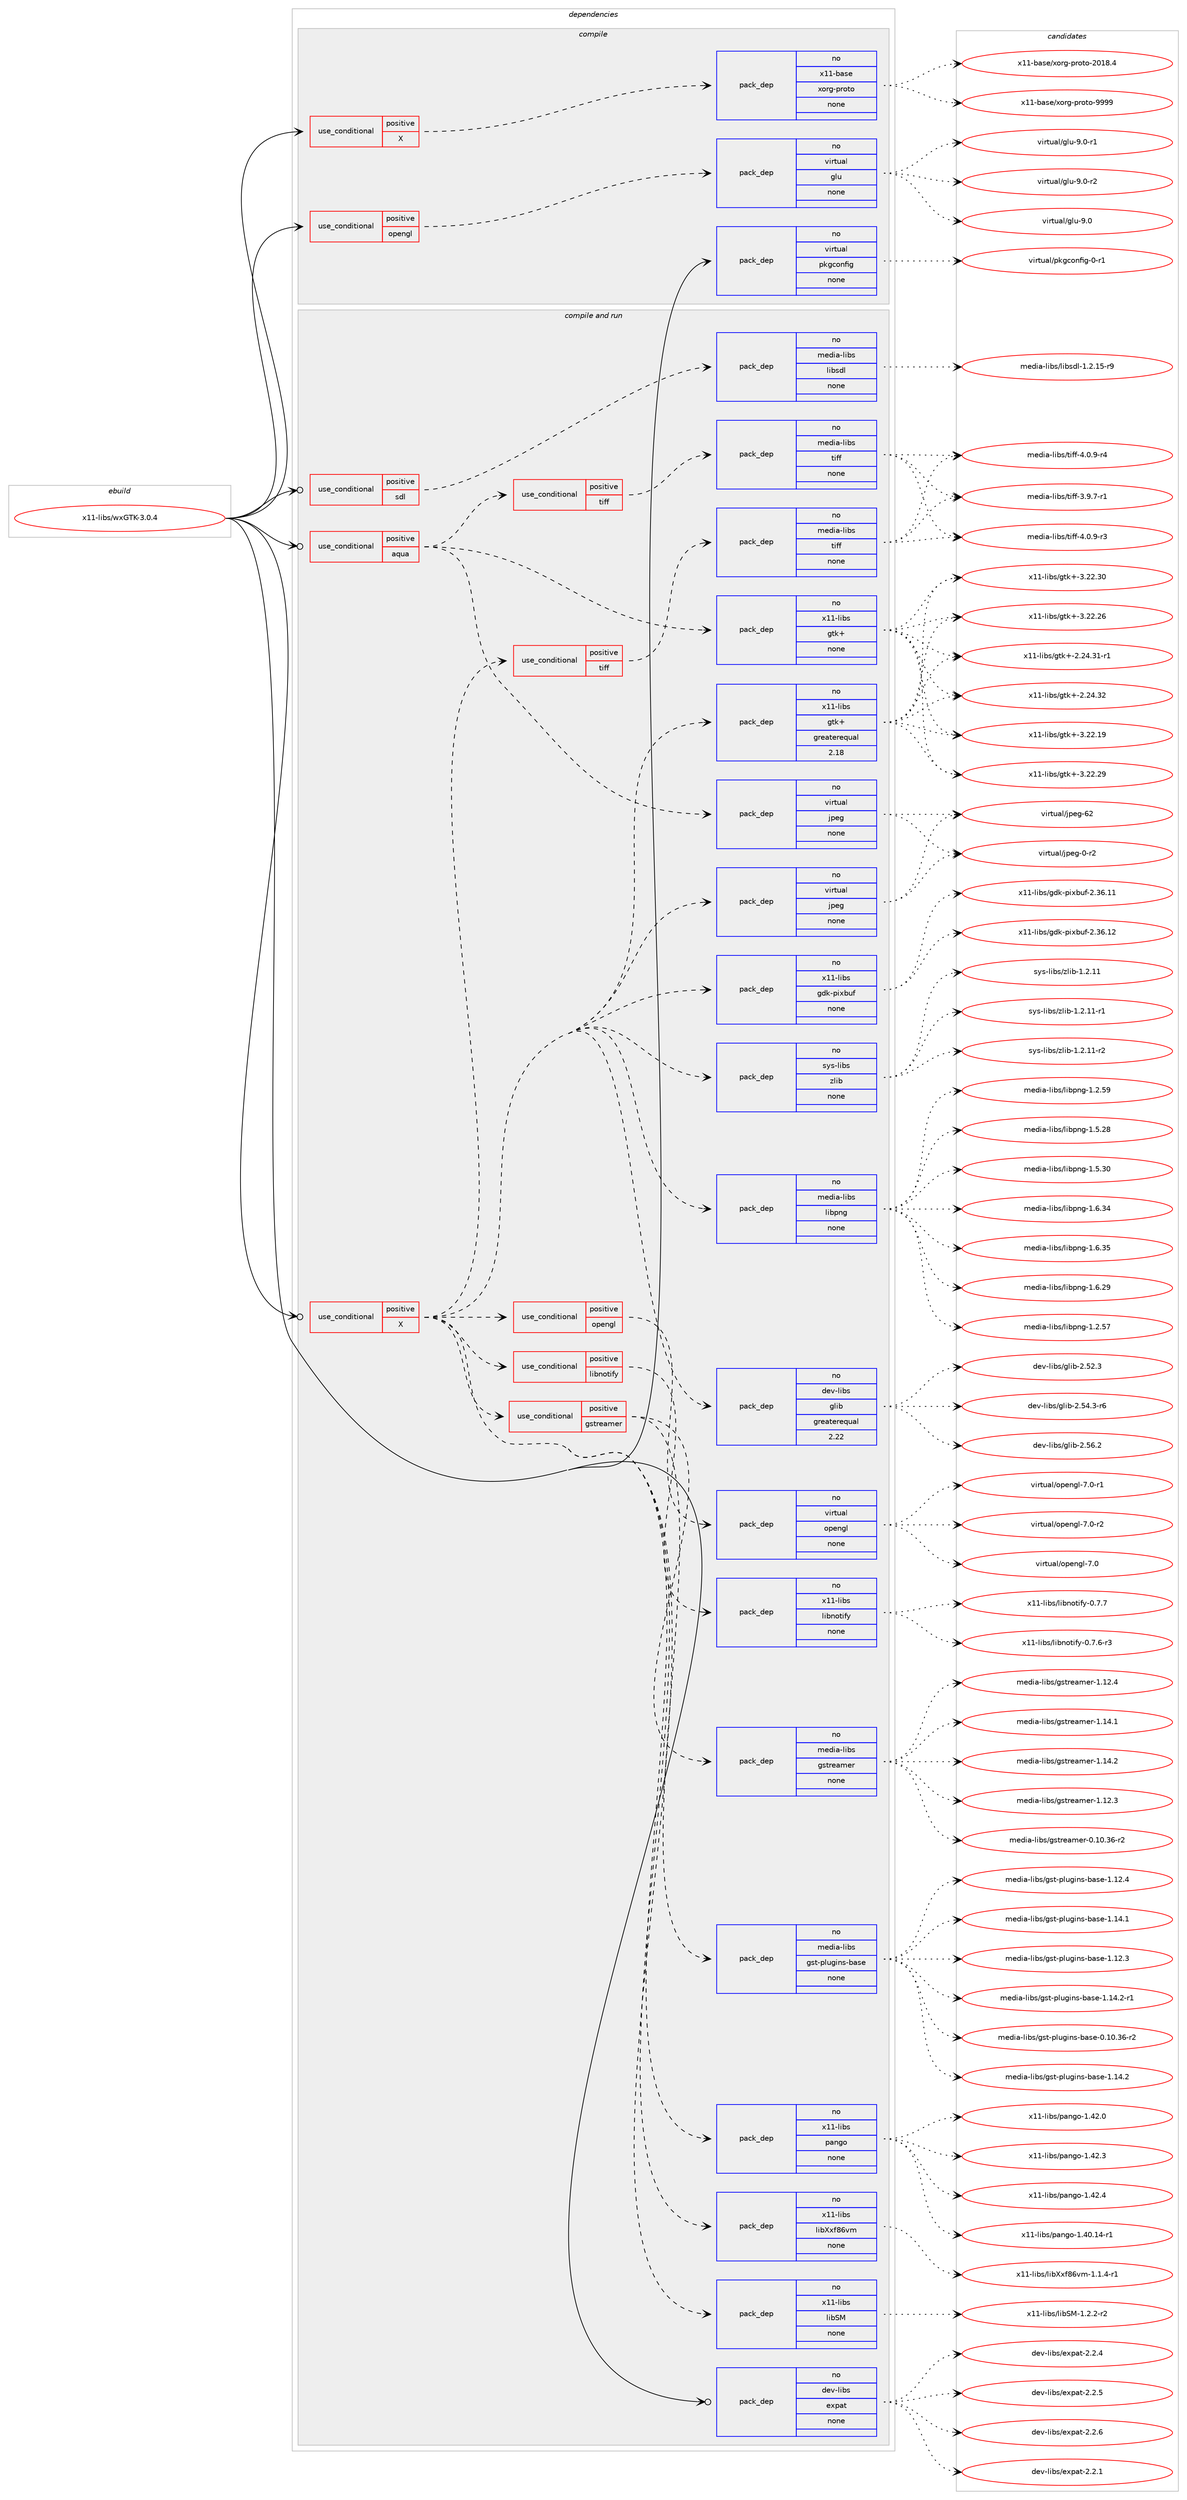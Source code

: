 digraph prolog {

# *************
# Graph options
# *************

newrank=true;
concentrate=true;
compound=true;
graph [rankdir=LR,fontname=Helvetica,fontsize=10,ranksep=1.5];#, ranksep=2.5, nodesep=0.2];
edge  [arrowhead=vee];
node  [fontname=Helvetica,fontsize=10];

# **********
# The ebuild
# **********

subgraph cluster_leftcol {
color=gray;
rank=same;
label=<<i>ebuild</i>>;
id [label="x11-libs/wxGTK-3.0.4", color=red, width=4, href="../x11-libs/wxGTK-3.0.4.svg"];
}

# ****************
# The dependencies
# ****************

subgraph cluster_midcol {
color=gray;
label=<<i>dependencies</i>>;
subgraph cluster_compile {
fillcolor="#eeeeee";
style=filled;
label=<<i>compile</i>>;
subgraph cond141 {
dependency1440 [label=<<TABLE BORDER="0" CELLBORDER="1" CELLSPACING="0" CELLPADDING="4"><TR><TD ROWSPAN="3" CELLPADDING="10">use_conditional</TD></TR><TR><TD>positive</TD></TR><TR><TD>X</TD></TR></TABLE>>, shape=none, color=red];
subgraph pack1185 {
dependency1441 [label=<<TABLE BORDER="0" CELLBORDER="1" CELLSPACING="0" CELLPADDING="4" WIDTH="220"><TR><TD ROWSPAN="6" CELLPADDING="30">pack_dep</TD></TR><TR><TD WIDTH="110">no</TD></TR><TR><TD>x11-base</TD></TR><TR><TD>xorg-proto</TD></TR><TR><TD>none</TD></TR><TR><TD></TD></TR></TABLE>>, shape=none, color=blue];
}
dependency1440:e -> dependency1441:w [weight=20,style="dashed",arrowhead="vee"];
}
id:e -> dependency1440:w [weight=20,style="solid",arrowhead="vee"];
subgraph cond142 {
dependency1442 [label=<<TABLE BORDER="0" CELLBORDER="1" CELLSPACING="0" CELLPADDING="4"><TR><TD ROWSPAN="3" CELLPADDING="10">use_conditional</TD></TR><TR><TD>positive</TD></TR><TR><TD>opengl</TD></TR></TABLE>>, shape=none, color=red];
subgraph pack1186 {
dependency1443 [label=<<TABLE BORDER="0" CELLBORDER="1" CELLSPACING="0" CELLPADDING="4" WIDTH="220"><TR><TD ROWSPAN="6" CELLPADDING="30">pack_dep</TD></TR><TR><TD WIDTH="110">no</TD></TR><TR><TD>virtual</TD></TR><TR><TD>glu</TD></TR><TR><TD>none</TD></TR><TR><TD></TD></TR></TABLE>>, shape=none, color=blue];
}
dependency1442:e -> dependency1443:w [weight=20,style="dashed",arrowhead="vee"];
}
id:e -> dependency1442:w [weight=20,style="solid",arrowhead="vee"];
subgraph pack1187 {
dependency1444 [label=<<TABLE BORDER="0" CELLBORDER="1" CELLSPACING="0" CELLPADDING="4" WIDTH="220"><TR><TD ROWSPAN="6" CELLPADDING="30">pack_dep</TD></TR><TR><TD WIDTH="110">no</TD></TR><TR><TD>virtual</TD></TR><TR><TD>pkgconfig</TD></TR><TR><TD>none</TD></TR><TR><TD></TD></TR></TABLE>>, shape=none, color=blue];
}
id:e -> dependency1444:w [weight=20,style="solid",arrowhead="vee"];
}
subgraph cluster_compileandrun {
fillcolor="#eeeeee";
style=filled;
label=<<i>compile and run</i>>;
subgraph cond143 {
dependency1445 [label=<<TABLE BORDER="0" CELLBORDER="1" CELLSPACING="0" CELLPADDING="4"><TR><TD ROWSPAN="3" CELLPADDING="10">use_conditional</TD></TR><TR><TD>positive</TD></TR><TR><TD>X</TD></TR></TABLE>>, shape=none, color=red];
subgraph pack1188 {
dependency1446 [label=<<TABLE BORDER="0" CELLBORDER="1" CELLSPACING="0" CELLPADDING="4" WIDTH="220"><TR><TD ROWSPAN="6" CELLPADDING="30">pack_dep</TD></TR><TR><TD WIDTH="110">no</TD></TR><TR><TD>dev-libs</TD></TR><TR><TD>glib</TD></TR><TR><TD>greaterequal</TD></TR><TR><TD>2.22</TD></TR></TABLE>>, shape=none, color=blue];
}
dependency1445:e -> dependency1446:w [weight=20,style="dashed",arrowhead="vee"];
subgraph pack1189 {
dependency1447 [label=<<TABLE BORDER="0" CELLBORDER="1" CELLSPACING="0" CELLPADDING="4" WIDTH="220"><TR><TD ROWSPAN="6" CELLPADDING="30">pack_dep</TD></TR><TR><TD WIDTH="110">no</TD></TR><TR><TD>media-libs</TD></TR><TR><TD>libpng</TD></TR><TR><TD>none</TD></TR><TR><TD></TD></TR></TABLE>>, shape=none, color=blue];
}
dependency1445:e -> dependency1447:w [weight=20,style="dashed",arrowhead="vee"];
subgraph pack1190 {
dependency1448 [label=<<TABLE BORDER="0" CELLBORDER="1" CELLSPACING="0" CELLPADDING="4" WIDTH="220"><TR><TD ROWSPAN="6" CELLPADDING="30">pack_dep</TD></TR><TR><TD WIDTH="110">no</TD></TR><TR><TD>sys-libs</TD></TR><TR><TD>zlib</TD></TR><TR><TD>none</TD></TR><TR><TD></TD></TR></TABLE>>, shape=none, color=blue];
}
dependency1445:e -> dependency1448:w [weight=20,style="dashed",arrowhead="vee"];
subgraph pack1191 {
dependency1449 [label=<<TABLE BORDER="0" CELLBORDER="1" CELLSPACING="0" CELLPADDING="4" WIDTH="220"><TR><TD ROWSPAN="6" CELLPADDING="30">pack_dep</TD></TR><TR><TD WIDTH="110">no</TD></TR><TR><TD>virtual</TD></TR><TR><TD>jpeg</TD></TR><TR><TD>none</TD></TR><TR><TD></TD></TR></TABLE>>, shape=none, color=blue];
}
dependency1445:e -> dependency1449:w [weight=20,style="dashed",arrowhead="vee"];
subgraph pack1192 {
dependency1450 [label=<<TABLE BORDER="0" CELLBORDER="1" CELLSPACING="0" CELLPADDING="4" WIDTH="220"><TR><TD ROWSPAN="6" CELLPADDING="30">pack_dep</TD></TR><TR><TD WIDTH="110">no</TD></TR><TR><TD>x11-libs</TD></TR><TR><TD>gtk+</TD></TR><TR><TD>greaterequal</TD></TR><TR><TD>2.18</TD></TR></TABLE>>, shape=none, color=blue];
}
dependency1445:e -> dependency1450:w [weight=20,style="dashed",arrowhead="vee"];
subgraph pack1193 {
dependency1451 [label=<<TABLE BORDER="0" CELLBORDER="1" CELLSPACING="0" CELLPADDING="4" WIDTH="220"><TR><TD ROWSPAN="6" CELLPADDING="30">pack_dep</TD></TR><TR><TD WIDTH="110">no</TD></TR><TR><TD>x11-libs</TD></TR><TR><TD>gdk-pixbuf</TD></TR><TR><TD>none</TD></TR><TR><TD></TD></TR></TABLE>>, shape=none, color=blue];
}
dependency1445:e -> dependency1451:w [weight=20,style="dashed",arrowhead="vee"];
subgraph pack1194 {
dependency1452 [label=<<TABLE BORDER="0" CELLBORDER="1" CELLSPACING="0" CELLPADDING="4" WIDTH="220"><TR><TD ROWSPAN="6" CELLPADDING="30">pack_dep</TD></TR><TR><TD WIDTH="110">no</TD></TR><TR><TD>x11-libs</TD></TR><TR><TD>libSM</TD></TR><TR><TD>none</TD></TR><TR><TD></TD></TR></TABLE>>, shape=none, color=blue];
}
dependency1445:e -> dependency1452:w [weight=20,style="dashed",arrowhead="vee"];
subgraph pack1195 {
dependency1453 [label=<<TABLE BORDER="0" CELLBORDER="1" CELLSPACING="0" CELLPADDING="4" WIDTH="220"><TR><TD ROWSPAN="6" CELLPADDING="30">pack_dep</TD></TR><TR><TD WIDTH="110">no</TD></TR><TR><TD>x11-libs</TD></TR><TR><TD>libXxf86vm</TD></TR><TR><TD>none</TD></TR><TR><TD></TD></TR></TABLE>>, shape=none, color=blue];
}
dependency1445:e -> dependency1453:w [weight=20,style="dashed",arrowhead="vee"];
subgraph pack1196 {
dependency1454 [label=<<TABLE BORDER="0" CELLBORDER="1" CELLSPACING="0" CELLPADDING="4" WIDTH="220"><TR><TD ROWSPAN="6" CELLPADDING="30">pack_dep</TD></TR><TR><TD WIDTH="110">no</TD></TR><TR><TD>x11-libs</TD></TR><TR><TD>pango</TD></TR><TR><TD>none</TD></TR><TR><TD></TD></TR></TABLE>>, shape=none, color=blue];
}
dependency1445:e -> dependency1454:w [weight=20,style="dashed",arrowhead="vee"];
subgraph cond144 {
dependency1455 [label=<<TABLE BORDER="0" CELLBORDER="1" CELLSPACING="0" CELLPADDING="4"><TR><TD ROWSPAN="3" CELLPADDING="10">use_conditional</TD></TR><TR><TD>positive</TD></TR><TR><TD>gstreamer</TD></TR></TABLE>>, shape=none, color=red];
subgraph pack1197 {
dependency1456 [label=<<TABLE BORDER="0" CELLBORDER="1" CELLSPACING="0" CELLPADDING="4" WIDTH="220"><TR><TD ROWSPAN="6" CELLPADDING="30">pack_dep</TD></TR><TR><TD WIDTH="110">no</TD></TR><TR><TD>media-libs</TD></TR><TR><TD>gstreamer</TD></TR><TR><TD>none</TD></TR><TR><TD></TD></TR></TABLE>>, shape=none, color=blue];
}
dependency1455:e -> dependency1456:w [weight=20,style="dashed",arrowhead="vee"];
subgraph pack1198 {
dependency1457 [label=<<TABLE BORDER="0" CELLBORDER="1" CELLSPACING="0" CELLPADDING="4" WIDTH="220"><TR><TD ROWSPAN="6" CELLPADDING="30">pack_dep</TD></TR><TR><TD WIDTH="110">no</TD></TR><TR><TD>media-libs</TD></TR><TR><TD>gst-plugins-base</TD></TR><TR><TD>none</TD></TR><TR><TD></TD></TR></TABLE>>, shape=none, color=blue];
}
dependency1455:e -> dependency1457:w [weight=20,style="dashed",arrowhead="vee"];
}
dependency1445:e -> dependency1455:w [weight=20,style="dashed",arrowhead="vee"];
subgraph cond145 {
dependency1458 [label=<<TABLE BORDER="0" CELLBORDER="1" CELLSPACING="0" CELLPADDING="4"><TR><TD ROWSPAN="3" CELLPADDING="10">use_conditional</TD></TR><TR><TD>positive</TD></TR><TR><TD>libnotify</TD></TR></TABLE>>, shape=none, color=red];
subgraph pack1199 {
dependency1459 [label=<<TABLE BORDER="0" CELLBORDER="1" CELLSPACING="0" CELLPADDING="4" WIDTH="220"><TR><TD ROWSPAN="6" CELLPADDING="30">pack_dep</TD></TR><TR><TD WIDTH="110">no</TD></TR><TR><TD>x11-libs</TD></TR><TR><TD>libnotify</TD></TR><TR><TD>none</TD></TR><TR><TD></TD></TR></TABLE>>, shape=none, color=blue];
}
dependency1458:e -> dependency1459:w [weight=20,style="dashed",arrowhead="vee"];
}
dependency1445:e -> dependency1458:w [weight=20,style="dashed",arrowhead="vee"];
subgraph cond146 {
dependency1460 [label=<<TABLE BORDER="0" CELLBORDER="1" CELLSPACING="0" CELLPADDING="4"><TR><TD ROWSPAN="3" CELLPADDING="10">use_conditional</TD></TR><TR><TD>positive</TD></TR><TR><TD>opengl</TD></TR></TABLE>>, shape=none, color=red];
subgraph pack1200 {
dependency1461 [label=<<TABLE BORDER="0" CELLBORDER="1" CELLSPACING="0" CELLPADDING="4" WIDTH="220"><TR><TD ROWSPAN="6" CELLPADDING="30">pack_dep</TD></TR><TR><TD WIDTH="110">no</TD></TR><TR><TD>virtual</TD></TR><TR><TD>opengl</TD></TR><TR><TD>none</TD></TR><TR><TD></TD></TR></TABLE>>, shape=none, color=blue];
}
dependency1460:e -> dependency1461:w [weight=20,style="dashed",arrowhead="vee"];
}
dependency1445:e -> dependency1460:w [weight=20,style="dashed",arrowhead="vee"];
subgraph cond147 {
dependency1462 [label=<<TABLE BORDER="0" CELLBORDER="1" CELLSPACING="0" CELLPADDING="4"><TR><TD ROWSPAN="3" CELLPADDING="10">use_conditional</TD></TR><TR><TD>positive</TD></TR><TR><TD>tiff</TD></TR></TABLE>>, shape=none, color=red];
subgraph pack1201 {
dependency1463 [label=<<TABLE BORDER="0" CELLBORDER="1" CELLSPACING="0" CELLPADDING="4" WIDTH="220"><TR><TD ROWSPAN="6" CELLPADDING="30">pack_dep</TD></TR><TR><TD WIDTH="110">no</TD></TR><TR><TD>media-libs</TD></TR><TR><TD>tiff</TD></TR><TR><TD>none</TD></TR><TR><TD></TD></TR></TABLE>>, shape=none, color=blue];
}
dependency1462:e -> dependency1463:w [weight=20,style="dashed",arrowhead="vee"];
}
dependency1445:e -> dependency1462:w [weight=20,style="dashed",arrowhead="vee"];
}
id:e -> dependency1445:w [weight=20,style="solid",arrowhead="odotvee"];
subgraph cond148 {
dependency1464 [label=<<TABLE BORDER="0" CELLBORDER="1" CELLSPACING="0" CELLPADDING="4"><TR><TD ROWSPAN="3" CELLPADDING="10">use_conditional</TD></TR><TR><TD>positive</TD></TR><TR><TD>aqua</TD></TR></TABLE>>, shape=none, color=red];
subgraph pack1202 {
dependency1465 [label=<<TABLE BORDER="0" CELLBORDER="1" CELLSPACING="0" CELLPADDING="4" WIDTH="220"><TR><TD ROWSPAN="6" CELLPADDING="30">pack_dep</TD></TR><TR><TD WIDTH="110">no</TD></TR><TR><TD>x11-libs</TD></TR><TR><TD>gtk+</TD></TR><TR><TD>none</TD></TR><TR><TD></TD></TR></TABLE>>, shape=none, color=blue];
}
dependency1464:e -> dependency1465:w [weight=20,style="dashed",arrowhead="vee"];
subgraph pack1203 {
dependency1466 [label=<<TABLE BORDER="0" CELLBORDER="1" CELLSPACING="0" CELLPADDING="4" WIDTH="220"><TR><TD ROWSPAN="6" CELLPADDING="30">pack_dep</TD></TR><TR><TD WIDTH="110">no</TD></TR><TR><TD>virtual</TD></TR><TR><TD>jpeg</TD></TR><TR><TD>none</TD></TR><TR><TD></TD></TR></TABLE>>, shape=none, color=blue];
}
dependency1464:e -> dependency1466:w [weight=20,style="dashed",arrowhead="vee"];
subgraph cond149 {
dependency1467 [label=<<TABLE BORDER="0" CELLBORDER="1" CELLSPACING="0" CELLPADDING="4"><TR><TD ROWSPAN="3" CELLPADDING="10">use_conditional</TD></TR><TR><TD>positive</TD></TR><TR><TD>tiff</TD></TR></TABLE>>, shape=none, color=red];
subgraph pack1204 {
dependency1468 [label=<<TABLE BORDER="0" CELLBORDER="1" CELLSPACING="0" CELLPADDING="4" WIDTH="220"><TR><TD ROWSPAN="6" CELLPADDING="30">pack_dep</TD></TR><TR><TD WIDTH="110">no</TD></TR><TR><TD>media-libs</TD></TR><TR><TD>tiff</TD></TR><TR><TD>none</TD></TR><TR><TD></TD></TR></TABLE>>, shape=none, color=blue];
}
dependency1467:e -> dependency1468:w [weight=20,style="dashed",arrowhead="vee"];
}
dependency1464:e -> dependency1467:w [weight=20,style="dashed",arrowhead="vee"];
}
id:e -> dependency1464:w [weight=20,style="solid",arrowhead="odotvee"];
subgraph cond150 {
dependency1469 [label=<<TABLE BORDER="0" CELLBORDER="1" CELLSPACING="0" CELLPADDING="4"><TR><TD ROWSPAN="3" CELLPADDING="10">use_conditional</TD></TR><TR><TD>positive</TD></TR><TR><TD>sdl</TD></TR></TABLE>>, shape=none, color=red];
subgraph pack1205 {
dependency1470 [label=<<TABLE BORDER="0" CELLBORDER="1" CELLSPACING="0" CELLPADDING="4" WIDTH="220"><TR><TD ROWSPAN="6" CELLPADDING="30">pack_dep</TD></TR><TR><TD WIDTH="110">no</TD></TR><TR><TD>media-libs</TD></TR><TR><TD>libsdl</TD></TR><TR><TD>none</TD></TR><TR><TD></TD></TR></TABLE>>, shape=none, color=blue];
}
dependency1469:e -> dependency1470:w [weight=20,style="dashed",arrowhead="vee"];
}
id:e -> dependency1469:w [weight=20,style="solid",arrowhead="odotvee"];
subgraph pack1206 {
dependency1471 [label=<<TABLE BORDER="0" CELLBORDER="1" CELLSPACING="0" CELLPADDING="4" WIDTH="220"><TR><TD ROWSPAN="6" CELLPADDING="30">pack_dep</TD></TR><TR><TD WIDTH="110">no</TD></TR><TR><TD>dev-libs</TD></TR><TR><TD>expat</TD></TR><TR><TD>none</TD></TR><TR><TD></TD></TR></TABLE>>, shape=none, color=blue];
}
id:e -> dependency1471:w [weight=20,style="solid",arrowhead="odotvee"];
}
subgraph cluster_run {
fillcolor="#eeeeee";
style=filled;
label=<<i>run</i>>;
}
}

# **************
# The candidates
# **************

subgraph cluster_choices {
rank=same;
color=gray;
label=<<i>candidates</i>>;

subgraph choice1185 {
color=black;
nodesep=1;
choice1204949459897115101471201111141034511211411111611145504849564652 [label="x11-base/xorg-proto-2018.4", color=red, width=4,href="../x11-base/xorg-proto-2018.4.svg"];
choice120494945989711510147120111114103451121141111161114557575757 [label="x11-base/xorg-proto-9999", color=red, width=4,href="../x11-base/xorg-proto-9999.svg"];
dependency1441:e -> choice1204949459897115101471201111141034511211411111611145504849564652:w [style=dotted,weight="100"];
dependency1441:e -> choice120494945989711510147120111114103451121141111161114557575757:w [style=dotted,weight="100"];
}
subgraph choice1186 {
color=black;
nodesep=1;
choice118105114116117971084710310811745574648 [label="virtual/glu-9.0", color=red, width=4,href="../virtual/glu-9.0.svg"];
choice1181051141161179710847103108117455746484511449 [label="virtual/glu-9.0-r1", color=red, width=4,href="../virtual/glu-9.0-r1.svg"];
choice1181051141161179710847103108117455746484511450 [label="virtual/glu-9.0-r2", color=red, width=4,href="../virtual/glu-9.0-r2.svg"];
dependency1443:e -> choice118105114116117971084710310811745574648:w [style=dotted,weight="100"];
dependency1443:e -> choice1181051141161179710847103108117455746484511449:w [style=dotted,weight="100"];
dependency1443:e -> choice1181051141161179710847103108117455746484511450:w [style=dotted,weight="100"];
}
subgraph choice1187 {
color=black;
nodesep=1;
choice11810511411611797108471121071039911111010210510345484511449 [label="virtual/pkgconfig-0-r1", color=red, width=4,href="../virtual/pkgconfig-0-r1.svg"];
dependency1444:e -> choice11810511411611797108471121071039911111010210510345484511449:w [style=dotted,weight="100"];
}
subgraph choice1188 {
color=black;
nodesep=1;
choice1001011184510810598115471031081059845504653504651 [label="dev-libs/glib-2.52.3", color=red, width=4,href="../dev-libs/glib-2.52.3.svg"];
choice10010111845108105981154710310810598455046535246514511454 [label="dev-libs/glib-2.54.3-r6", color=red, width=4,href="../dev-libs/glib-2.54.3-r6.svg"];
choice1001011184510810598115471031081059845504653544650 [label="dev-libs/glib-2.56.2", color=red, width=4,href="../dev-libs/glib-2.56.2.svg"];
dependency1446:e -> choice1001011184510810598115471031081059845504653504651:w [style=dotted,weight="100"];
dependency1446:e -> choice10010111845108105981154710310810598455046535246514511454:w [style=dotted,weight="100"];
dependency1446:e -> choice1001011184510810598115471031081059845504653544650:w [style=dotted,weight="100"];
}
subgraph choice1189 {
color=black;
nodesep=1;
choice109101100105974510810598115471081059811211010345494654465057 [label="media-libs/libpng-1.6.29", color=red, width=4,href="../media-libs/libpng-1.6.29.svg"];
choice109101100105974510810598115471081059811211010345494650465355 [label="media-libs/libpng-1.2.57", color=red, width=4,href="../media-libs/libpng-1.2.57.svg"];
choice109101100105974510810598115471081059811211010345494650465357 [label="media-libs/libpng-1.2.59", color=red, width=4,href="../media-libs/libpng-1.2.59.svg"];
choice109101100105974510810598115471081059811211010345494653465056 [label="media-libs/libpng-1.5.28", color=red, width=4,href="../media-libs/libpng-1.5.28.svg"];
choice109101100105974510810598115471081059811211010345494653465148 [label="media-libs/libpng-1.5.30", color=red, width=4,href="../media-libs/libpng-1.5.30.svg"];
choice109101100105974510810598115471081059811211010345494654465152 [label="media-libs/libpng-1.6.34", color=red, width=4,href="../media-libs/libpng-1.6.34.svg"];
choice109101100105974510810598115471081059811211010345494654465153 [label="media-libs/libpng-1.6.35", color=red, width=4,href="../media-libs/libpng-1.6.35.svg"];
dependency1447:e -> choice109101100105974510810598115471081059811211010345494654465057:w [style=dotted,weight="100"];
dependency1447:e -> choice109101100105974510810598115471081059811211010345494650465355:w [style=dotted,weight="100"];
dependency1447:e -> choice109101100105974510810598115471081059811211010345494650465357:w [style=dotted,weight="100"];
dependency1447:e -> choice109101100105974510810598115471081059811211010345494653465056:w [style=dotted,weight="100"];
dependency1447:e -> choice109101100105974510810598115471081059811211010345494653465148:w [style=dotted,weight="100"];
dependency1447:e -> choice109101100105974510810598115471081059811211010345494654465152:w [style=dotted,weight="100"];
dependency1447:e -> choice109101100105974510810598115471081059811211010345494654465153:w [style=dotted,weight="100"];
}
subgraph choice1190 {
color=black;
nodesep=1;
choice1151211154510810598115471221081059845494650464949 [label="sys-libs/zlib-1.2.11", color=red, width=4,href="../sys-libs/zlib-1.2.11.svg"];
choice11512111545108105981154712210810598454946504649494511449 [label="sys-libs/zlib-1.2.11-r1", color=red, width=4,href="../sys-libs/zlib-1.2.11-r1.svg"];
choice11512111545108105981154712210810598454946504649494511450 [label="sys-libs/zlib-1.2.11-r2", color=red, width=4,href="../sys-libs/zlib-1.2.11-r2.svg"];
dependency1448:e -> choice1151211154510810598115471221081059845494650464949:w [style=dotted,weight="100"];
dependency1448:e -> choice11512111545108105981154712210810598454946504649494511449:w [style=dotted,weight="100"];
dependency1448:e -> choice11512111545108105981154712210810598454946504649494511450:w [style=dotted,weight="100"];
}
subgraph choice1191 {
color=black;
nodesep=1;
choice118105114116117971084710611210110345484511450 [label="virtual/jpeg-0-r2", color=red, width=4,href="../virtual/jpeg-0-r2.svg"];
choice1181051141161179710847106112101103455450 [label="virtual/jpeg-62", color=red, width=4,href="../virtual/jpeg-62.svg"];
dependency1449:e -> choice118105114116117971084710611210110345484511450:w [style=dotted,weight="100"];
dependency1449:e -> choice1181051141161179710847106112101103455450:w [style=dotted,weight="100"];
}
subgraph choice1192 {
color=black;
nodesep=1;
choice1204949451081059811547103116107434551465050465054 [label="x11-libs/gtk+-3.22.26", color=red, width=4,href="../x11-libs/gtk+-3.22.26.svg"];
choice12049494510810598115471031161074345504650524651494511449 [label="x11-libs/gtk+-2.24.31-r1", color=red, width=4,href="../x11-libs/gtk+-2.24.31-r1.svg"];
choice1204949451081059811547103116107434550465052465150 [label="x11-libs/gtk+-2.24.32", color=red, width=4,href="../x11-libs/gtk+-2.24.32.svg"];
choice1204949451081059811547103116107434551465050464957 [label="x11-libs/gtk+-3.22.19", color=red, width=4,href="../x11-libs/gtk+-3.22.19.svg"];
choice1204949451081059811547103116107434551465050465057 [label="x11-libs/gtk+-3.22.29", color=red, width=4,href="../x11-libs/gtk+-3.22.29.svg"];
choice1204949451081059811547103116107434551465050465148 [label="x11-libs/gtk+-3.22.30", color=red, width=4,href="../x11-libs/gtk+-3.22.30.svg"];
dependency1450:e -> choice1204949451081059811547103116107434551465050465054:w [style=dotted,weight="100"];
dependency1450:e -> choice12049494510810598115471031161074345504650524651494511449:w [style=dotted,weight="100"];
dependency1450:e -> choice1204949451081059811547103116107434550465052465150:w [style=dotted,weight="100"];
dependency1450:e -> choice1204949451081059811547103116107434551465050464957:w [style=dotted,weight="100"];
dependency1450:e -> choice1204949451081059811547103116107434551465050465057:w [style=dotted,weight="100"];
dependency1450:e -> choice1204949451081059811547103116107434551465050465148:w [style=dotted,weight="100"];
}
subgraph choice1193 {
color=black;
nodesep=1;
choice120494945108105981154710310010745112105120981171024550465154464949 [label="x11-libs/gdk-pixbuf-2.36.11", color=red, width=4,href="../x11-libs/gdk-pixbuf-2.36.11.svg"];
choice120494945108105981154710310010745112105120981171024550465154464950 [label="x11-libs/gdk-pixbuf-2.36.12", color=red, width=4,href="../x11-libs/gdk-pixbuf-2.36.12.svg"];
dependency1451:e -> choice120494945108105981154710310010745112105120981171024550465154464949:w [style=dotted,weight="100"];
dependency1451:e -> choice120494945108105981154710310010745112105120981171024550465154464950:w [style=dotted,weight="100"];
}
subgraph choice1194 {
color=black;
nodesep=1;
choice12049494510810598115471081059883774549465046504511450 [label="x11-libs/libSM-1.2.2-r2", color=red, width=4,href="../x11-libs/libSM-1.2.2-r2.svg"];
dependency1452:e -> choice12049494510810598115471081059883774549465046504511450:w [style=dotted,weight="100"];
}
subgraph choice1195 {
color=black;
nodesep=1;
choice1204949451081059811547108105988812010256541181094549464946524511449 [label="x11-libs/libXxf86vm-1.1.4-r1", color=red, width=4,href="../x11-libs/libXxf86vm-1.1.4-r1.svg"];
dependency1453:e -> choice1204949451081059811547108105988812010256541181094549464946524511449:w [style=dotted,weight="100"];
}
subgraph choice1196 {
color=black;
nodesep=1;
choice12049494510810598115471129711010311145494652484649524511449 [label="x11-libs/pango-1.40.14-r1", color=red, width=4,href="../x11-libs/pango-1.40.14-r1.svg"];
choice12049494510810598115471129711010311145494652504648 [label="x11-libs/pango-1.42.0", color=red, width=4,href="../x11-libs/pango-1.42.0.svg"];
choice12049494510810598115471129711010311145494652504651 [label="x11-libs/pango-1.42.3", color=red, width=4,href="../x11-libs/pango-1.42.3.svg"];
choice12049494510810598115471129711010311145494652504652 [label="x11-libs/pango-1.42.4", color=red, width=4,href="../x11-libs/pango-1.42.4.svg"];
dependency1454:e -> choice12049494510810598115471129711010311145494652484649524511449:w [style=dotted,weight="100"];
dependency1454:e -> choice12049494510810598115471129711010311145494652504648:w [style=dotted,weight="100"];
dependency1454:e -> choice12049494510810598115471129711010311145494652504651:w [style=dotted,weight="100"];
dependency1454:e -> choice12049494510810598115471129711010311145494652504652:w [style=dotted,weight="100"];
}
subgraph choice1197 {
color=black;
nodesep=1;
choice109101100105974510810598115471031151161141019710910111445494649504651 [label="media-libs/gstreamer-1.12.3", color=red, width=4,href="../media-libs/gstreamer-1.12.3.svg"];
choice109101100105974510810598115471031151161141019710910111445484649484651544511450 [label="media-libs/gstreamer-0.10.36-r2", color=red, width=4,href="../media-libs/gstreamer-0.10.36-r2.svg"];
choice109101100105974510810598115471031151161141019710910111445494649504652 [label="media-libs/gstreamer-1.12.4", color=red, width=4,href="../media-libs/gstreamer-1.12.4.svg"];
choice109101100105974510810598115471031151161141019710910111445494649524649 [label="media-libs/gstreamer-1.14.1", color=red, width=4,href="../media-libs/gstreamer-1.14.1.svg"];
choice109101100105974510810598115471031151161141019710910111445494649524650 [label="media-libs/gstreamer-1.14.2", color=red, width=4,href="../media-libs/gstreamer-1.14.2.svg"];
dependency1456:e -> choice109101100105974510810598115471031151161141019710910111445494649504651:w [style=dotted,weight="100"];
dependency1456:e -> choice109101100105974510810598115471031151161141019710910111445484649484651544511450:w [style=dotted,weight="100"];
dependency1456:e -> choice109101100105974510810598115471031151161141019710910111445494649504652:w [style=dotted,weight="100"];
dependency1456:e -> choice109101100105974510810598115471031151161141019710910111445494649524649:w [style=dotted,weight="100"];
dependency1456:e -> choice109101100105974510810598115471031151161141019710910111445494649524650:w [style=dotted,weight="100"];
}
subgraph choice1198 {
color=black;
nodesep=1;
choice109101100105974510810598115471031151164511210811710310511011545989711510145494649504651 [label="media-libs/gst-plugins-base-1.12.3", color=red, width=4,href="../media-libs/gst-plugins-base-1.12.3.svg"];
choice109101100105974510810598115471031151164511210811710310511011545989711510145484649484651544511450 [label="media-libs/gst-plugins-base-0.10.36-r2", color=red, width=4,href="../media-libs/gst-plugins-base-0.10.36-r2.svg"];
choice109101100105974510810598115471031151164511210811710310511011545989711510145494649504652 [label="media-libs/gst-plugins-base-1.12.4", color=red, width=4,href="../media-libs/gst-plugins-base-1.12.4.svg"];
choice109101100105974510810598115471031151164511210811710310511011545989711510145494649524649 [label="media-libs/gst-plugins-base-1.14.1", color=red, width=4,href="../media-libs/gst-plugins-base-1.14.1.svg"];
choice109101100105974510810598115471031151164511210811710310511011545989711510145494649524650 [label="media-libs/gst-plugins-base-1.14.2", color=red, width=4,href="../media-libs/gst-plugins-base-1.14.2.svg"];
choice1091011001059745108105981154710311511645112108117103105110115459897115101454946495246504511449 [label="media-libs/gst-plugins-base-1.14.2-r1", color=red, width=4,href="../media-libs/gst-plugins-base-1.14.2-r1.svg"];
dependency1457:e -> choice109101100105974510810598115471031151164511210811710310511011545989711510145494649504651:w [style=dotted,weight="100"];
dependency1457:e -> choice109101100105974510810598115471031151164511210811710310511011545989711510145484649484651544511450:w [style=dotted,weight="100"];
dependency1457:e -> choice109101100105974510810598115471031151164511210811710310511011545989711510145494649504652:w [style=dotted,weight="100"];
dependency1457:e -> choice109101100105974510810598115471031151164511210811710310511011545989711510145494649524649:w [style=dotted,weight="100"];
dependency1457:e -> choice109101100105974510810598115471031151164511210811710310511011545989711510145494649524650:w [style=dotted,weight="100"];
dependency1457:e -> choice1091011001059745108105981154710311511645112108117103105110115459897115101454946495246504511449:w [style=dotted,weight="100"];
}
subgraph choice1199 {
color=black;
nodesep=1;
choice1204949451081059811547108105981101111161051021214548465546544511451 [label="x11-libs/libnotify-0.7.6-r3", color=red, width=4,href="../x11-libs/libnotify-0.7.6-r3.svg"];
choice120494945108105981154710810598110111116105102121454846554655 [label="x11-libs/libnotify-0.7.7", color=red, width=4,href="../x11-libs/libnotify-0.7.7.svg"];
dependency1459:e -> choice1204949451081059811547108105981101111161051021214548465546544511451:w [style=dotted,weight="100"];
dependency1459:e -> choice120494945108105981154710810598110111116105102121454846554655:w [style=dotted,weight="100"];
}
subgraph choice1200 {
color=black;
nodesep=1;
choice118105114116117971084711111210111010310845554648 [label="virtual/opengl-7.0", color=red, width=4,href="../virtual/opengl-7.0.svg"];
choice1181051141161179710847111112101110103108455546484511449 [label="virtual/opengl-7.0-r1", color=red, width=4,href="../virtual/opengl-7.0-r1.svg"];
choice1181051141161179710847111112101110103108455546484511450 [label="virtual/opengl-7.0-r2", color=red, width=4,href="../virtual/opengl-7.0-r2.svg"];
dependency1461:e -> choice118105114116117971084711111210111010310845554648:w [style=dotted,weight="100"];
dependency1461:e -> choice1181051141161179710847111112101110103108455546484511449:w [style=dotted,weight="100"];
dependency1461:e -> choice1181051141161179710847111112101110103108455546484511450:w [style=dotted,weight="100"];
}
subgraph choice1201 {
color=black;
nodesep=1;
choice109101100105974510810598115471161051021024551465746554511449 [label="media-libs/tiff-3.9.7-r1", color=red, width=4,href="../media-libs/tiff-3.9.7-r1.svg"];
choice109101100105974510810598115471161051021024552464846574511451 [label="media-libs/tiff-4.0.9-r3", color=red, width=4,href="../media-libs/tiff-4.0.9-r3.svg"];
choice109101100105974510810598115471161051021024552464846574511452 [label="media-libs/tiff-4.0.9-r4", color=red, width=4,href="../media-libs/tiff-4.0.9-r4.svg"];
dependency1463:e -> choice109101100105974510810598115471161051021024551465746554511449:w [style=dotted,weight="100"];
dependency1463:e -> choice109101100105974510810598115471161051021024552464846574511451:w [style=dotted,weight="100"];
dependency1463:e -> choice109101100105974510810598115471161051021024552464846574511452:w [style=dotted,weight="100"];
}
subgraph choice1202 {
color=black;
nodesep=1;
choice1204949451081059811547103116107434551465050465054 [label="x11-libs/gtk+-3.22.26", color=red, width=4,href="../x11-libs/gtk+-3.22.26.svg"];
choice12049494510810598115471031161074345504650524651494511449 [label="x11-libs/gtk+-2.24.31-r1", color=red, width=4,href="../x11-libs/gtk+-2.24.31-r1.svg"];
choice1204949451081059811547103116107434550465052465150 [label="x11-libs/gtk+-2.24.32", color=red, width=4,href="../x11-libs/gtk+-2.24.32.svg"];
choice1204949451081059811547103116107434551465050464957 [label="x11-libs/gtk+-3.22.19", color=red, width=4,href="../x11-libs/gtk+-3.22.19.svg"];
choice1204949451081059811547103116107434551465050465057 [label="x11-libs/gtk+-3.22.29", color=red, width=4,href="../x11-libs/gtk+-3.22.29.svg"];
choice1204949451081059811547103116107434551465050465148 [label="x11-libs/gtk+-3.22.30", color=red, width=4,href="../x11-libs/gtk+-3.22.30.svg"];
dependency1465:e -> choice1204949451081059811547103116107434551465050465054:w [style=dotted,weight="100"];
dependency1465:e -> choice12049494510810598115471031161074345504650524651494511449:w [style=dotted,weight="100"];
dependency1465:e -> choice1204949451081059811547103116107434550465052465150:w [style=dotted,weight="100"];
dependency1465:e -> choice1204949451081059811547103116107434551465050464957:w [style=dotted,weight="100"];
dependency1465:e -> choice1204949451081059811547103116107434551465050465057:w [style=dotted,weight="100"];
dependency1465:e -> choice1204949451081059811547103116107434551465050465148:w [style=dotted,weight="100"];
}
subgraph choice1203 {
color=black;
nodesep=1;
choice118105114116117971084710611210110345484511450 [label="virtual/jpeg-0-r2", color=red, width=4,href="../virtual/jpeg-0-r2.svg"];
choice1181051141161179710847106112101103455450 [label="virtual/jpeg-62", color=red, width=4,href="../virtual/jpeg-62.svg"];
dependency1466:e -> choice118105114116117971084710611210110345484511450:w [style=dotted,weight="100"];
dependency1466:e -> choice1181051141161179710847106112101103455450:w [style=dotted,weight="100"];
}
subgraph choice1204 {
color=black;
nodesep=1;
choice109101100105974510810598115471161051021024551465746554511449 [label="media-libs/tiff-3.9.7-r1", color=red, width=4,href="../media-libs/tiff-3.9.7-r1.svg"];
choice109101100105974510810598115471161051021024552464846574511451 [label="media-libs/tiff-4.0.9-r3", color=red, width=4,href="../media-libs/tiff-4.0.9-r3.svg"];
choice109101100105974510810598115471161051021024552464846574511452 [label="media-libs/tiff-4.0.9-r4", color=red, width=4,href="../media-libs/tiff-4.0.9-r4.svg"];
dependency1468:e -> choice109101100105974510810598115471161051021024551465746554511449:w [style=dotted,weight="100"];
dependency1468:e -> choice109101100105974510810598115471161051021024552464846574511451:w [style=dotted,weight="100"];
dependency1468:e -> choice109101100105974510810598115471161051021024552464846574511452:w [style=dotted,weight="100"];
}
subgraph choice1205 {
color=black;
nodesep=1;
choice1091011001059745108105981154710810598115100108454946504649534511457 [label="media-libs/libsdl-1.2.15-r9", color=red, width=4,href="../media-libs/libsdl-1.2.15-r9.svg"];
dependency1470:e -> choice1091011001059745108105981154710810598115100108454946504649534511457:w [style=dotted,weight="100"];
}
subgraph choice1206 {
color=black;
nodesep=1;
choice10010111845108105981154710112011297116455046504649 [label="dev-libs/expat-2.2.1", color=red, width=4,href="../dev-libs/expat-2.2.1.svg"];
choice10010111845108105981154710112011297116455046504652 [label="dev-libs/expat-2.2.4", color=red, width=4,href="../dev-libs/expat-2.2.4.svg"];
choice10010111845108105981154710112011297116455046504653 [label="dev-libs/expat-2.2.5", color=red, width=4,href="../dev-libs/expat-2.2.5.svg"];
choice10010111845108105981154710112011297116455046504654 [label="dev-libs/expat-2.2.6", color=red, width=4,href="../dev-libs/expat-2.2.6.svg"];
dependency1471:e -> choice10010111845108105981154710112011297116455046504649:w [style=dotted,weight="100"];
dependency1471:e -> choice10010111845108105981154710112011297116455046504652:w [style=dotted,weight="100"];
dependency1471:e -> choice10010111845108105981154710112011297116455046504653:w [style=dotted,weight="100"];
dependency1471:e -> choice10010111845108105981154710112011297116455046504654:w [style=dotted,weight="100"];
}
}

}
